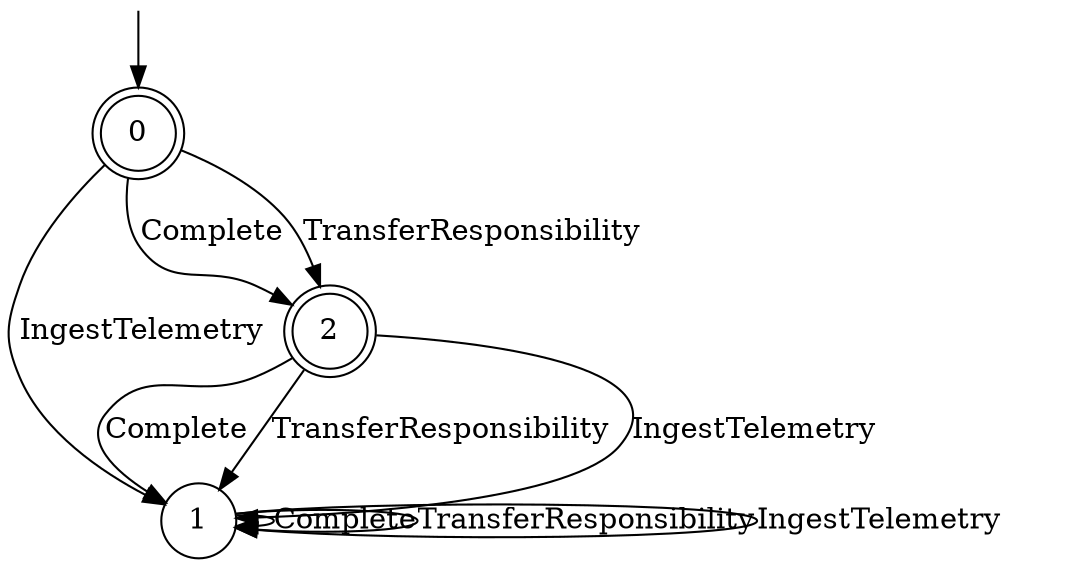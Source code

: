 digraph g {

	s0 [shape="doublecircle" label="0"];
	s1 [shape="circle" label="1"];
	s2 [shape="doublecircle" label="2"];
	s0 -> s2 [label="Complete"];
	s0 -> s2 [label="TransferResponsibility"];
	s0 -> s1 [label="IngestTelemetry"];
	s1 -> s1 [label="Complete"];
	s1 -> s1 [label="TransferResponsibility"];
	s1 -> s1 [label="IngestTelemetry"];
	s2 -> s1 [label="Complete"];
	s2 -> s1 [label="TransferResponsibility"];
	s2 -> s1 [label="IngestTelemetry"];

__start0 [label="" shape="none" width="0" height="0"];
__start0 -> s0;

}
